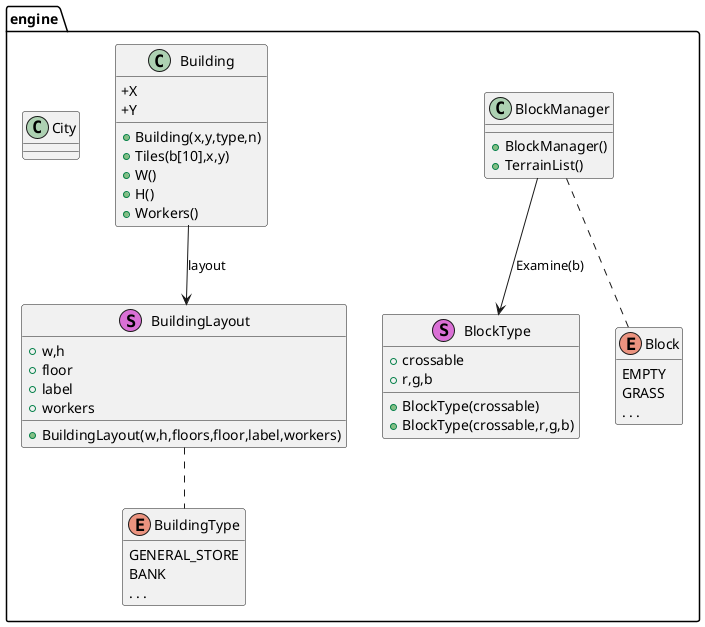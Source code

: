 @startuml

package engine {
	class BlockType <<(S,orchid)>> {
		+BlockType(crossable)
		+BlockType(crossable,r,g,b)
		+crossable
		+r,g,b
	}

	class BlockManager {
		+BlockManager()
		+TerrainList()
	}

	enum Block {
	  EMPTY
		GRASS
		. . .
	}
	
	enum BuildingType {
		GENERAL_STORE
		BANK
		. . . 
	}

	class BuildingLayout <<(S,orchid)>> {
		+BuildingLayout(w,h,floors,floor,label,workers)
		+w,h
		+floor
		+label
		+workers
	}

	class Building {
	  +Building(x,y,type,n)
		+Tiles(b[10],x,y)
		+W()
		+H()
		+Workers()
		+X
		+Y
	}

	class City {

	}

	BlockManager --> BlockType : Examine(b)
	BlockManager .. Block
	BuildingLayout .. BuildingType
	Building --> BuildingLayout : layout
}

hide enum methods

@enduml
